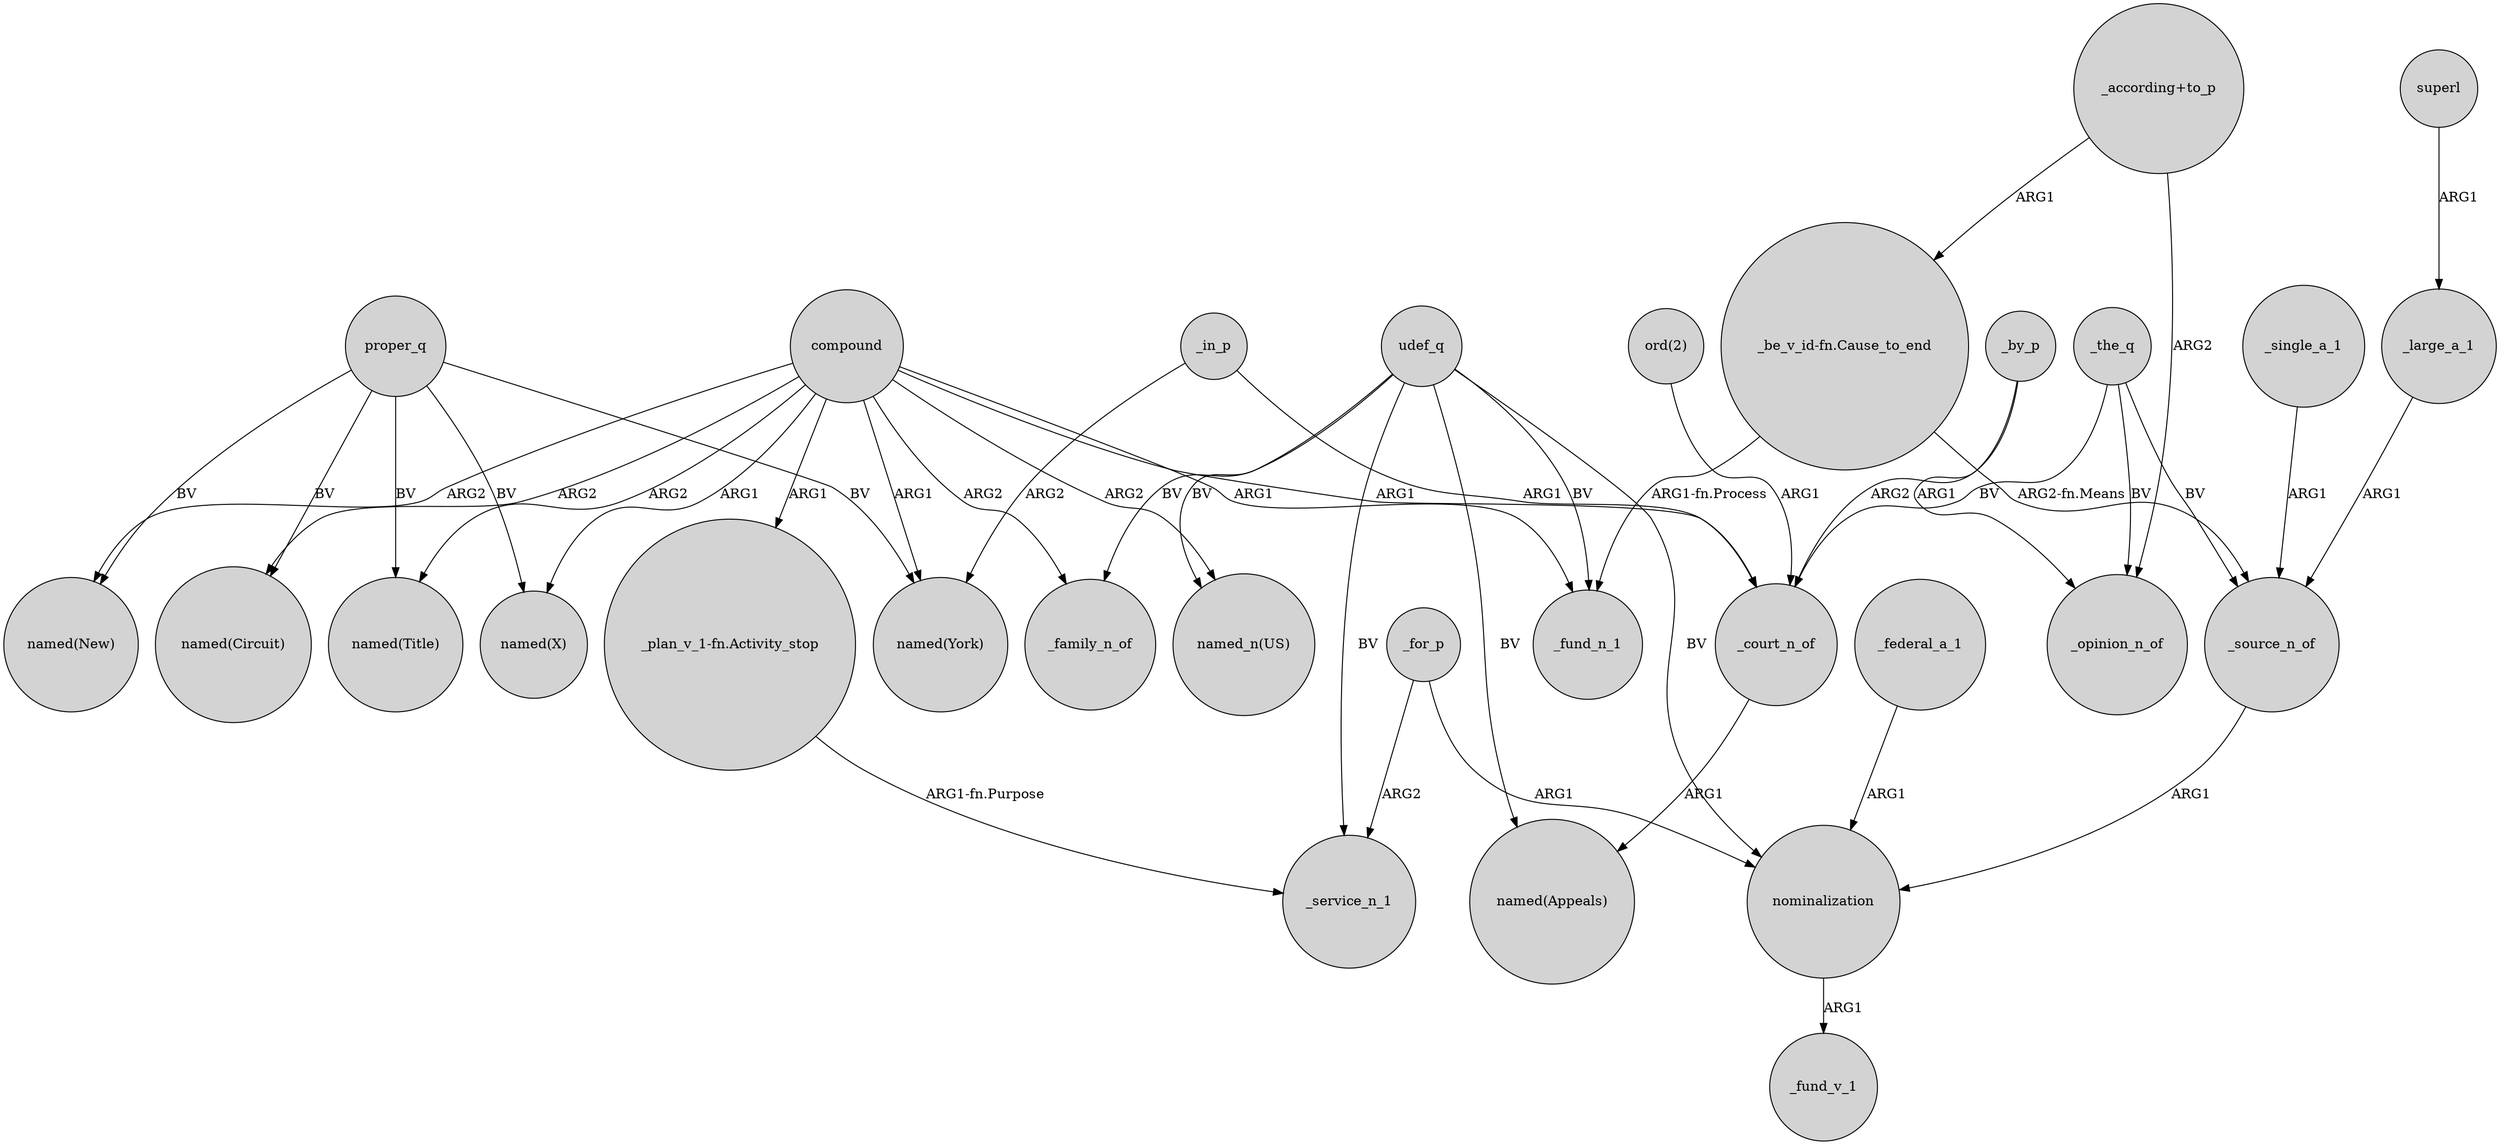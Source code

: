 digraph {
	node [shape=circle style=filled]
	"_be_v_id-fn.Cause_to_end" -> _fund_n_1 [label="ARG1-fn.Process"]
	proper_q -> "named(Title)" [label=BV]
	_federal_a_1 -> nominalization [label=ARG1]
	_for_p -> nominalization [label=ARG1]
	_by_p -> _opinion_n_of [label=ARG1]
	_large_a_1 -> _source_n_of [label=ARG1]
	_court_n_of -> "named(Appeals)" [label=ARG1]
	compound -> "named(X)" [label=ARG1]
	compound -> _court_n_of [label=ARG1]
	udef_q -> "named(Appeals)" [label=BV]
	_the_q -> _opinion_n_of [label=BV]
	superl -> _large_a_1 [label=ARG1]
	compound -> "_plan_v_1-fn.Activity_stop" [label=ARG1]
	proper_q -> "named(X)" [label=BV]
	"_according+to_p" -> "_be_v_id-fn.Cause_to_end" [label=ARG1]
	_source_n_of -> nominalization [label=ARG1]
	_in_p -> _court_n_of [label=ARG1]
	compound -> "named(Title)" [label=ARG2]
	udef_q -> _family_n_of [label=BV]
	_for_p -> _service_n_1 [label=ARG2]
	nominalization -> _fund_v_1 [label=ARG1]
	compound -> _fund_n_1 [label=ARG1]
	compound -> "named_n(US)" [label=ARG2]
	udef_q -> _service_n_1 [label=BV]
	"_be_v_id-fn.Cause_to_end" -> _source_n_of [label="ARG2-fn.Means"]
	proper_q -> "named(New)" [label=BV]
	"ord(2)" -> _court_n_of [label=ARG1]
	_single_a_1 -> _source_n_of [label=ARG1]
	_by_p -> _court_n_of [label=ARG2]
	_the_q -> _court_n_of [label=BV]
	compound -> "named(Circuit)" [label=ARG2]
	udef_q -> nominalization [label=BV]
	proper_q -> "named(York)" [label=BV]
	"_plan_v_1-fn.Activity_stop" -> _service_n_1 [label="ARG1-fn.Purpose"]
	_in_p -> "named(York)" [label=ARG2]
	udef_q -> "named_n(US)" [label=BV]
	proper_q -> "named(Circuit)" [label=BV]
	compound -> "named(New)" [label=ARG2]
	udef_q -> _fund_n_1 [label=BV]
	"_according+to_p" -> _opinion_n_of [label=ARG2]
	compound -> "named(York)" [label=ARG1]
	_the_q -> _source_n_of [label=BV]
	compound -> _family_n_of [label=ARG2]
}

